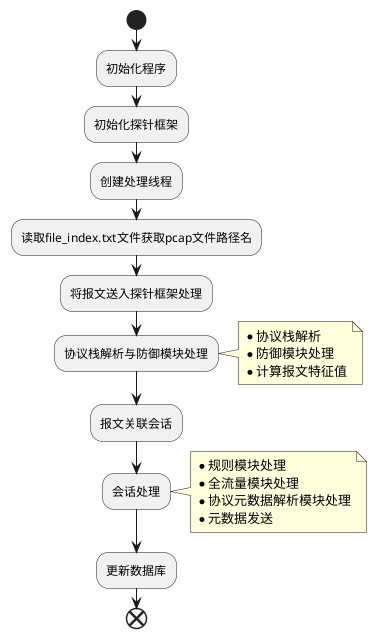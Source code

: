 @startuml
start

:初始化程序;
:初始化探针框架;
:创建处理线程;
:读取file_index.txt文件获取pcap文件路径名;
:将报文送入探针框架处理;
:协议栈解析与防御模块处理;
  note right
    * 协议栈解析
    * 防御模块处理
    * 计算报文特征值
  end note
:报文关联会话;
:会话处理;
  note right
    * 规则模块处理
    * 全流量模块处理
    * 协议元数据解析模块处理
    * 元数据发送
  end note
:更新数据库;

end

@enduml